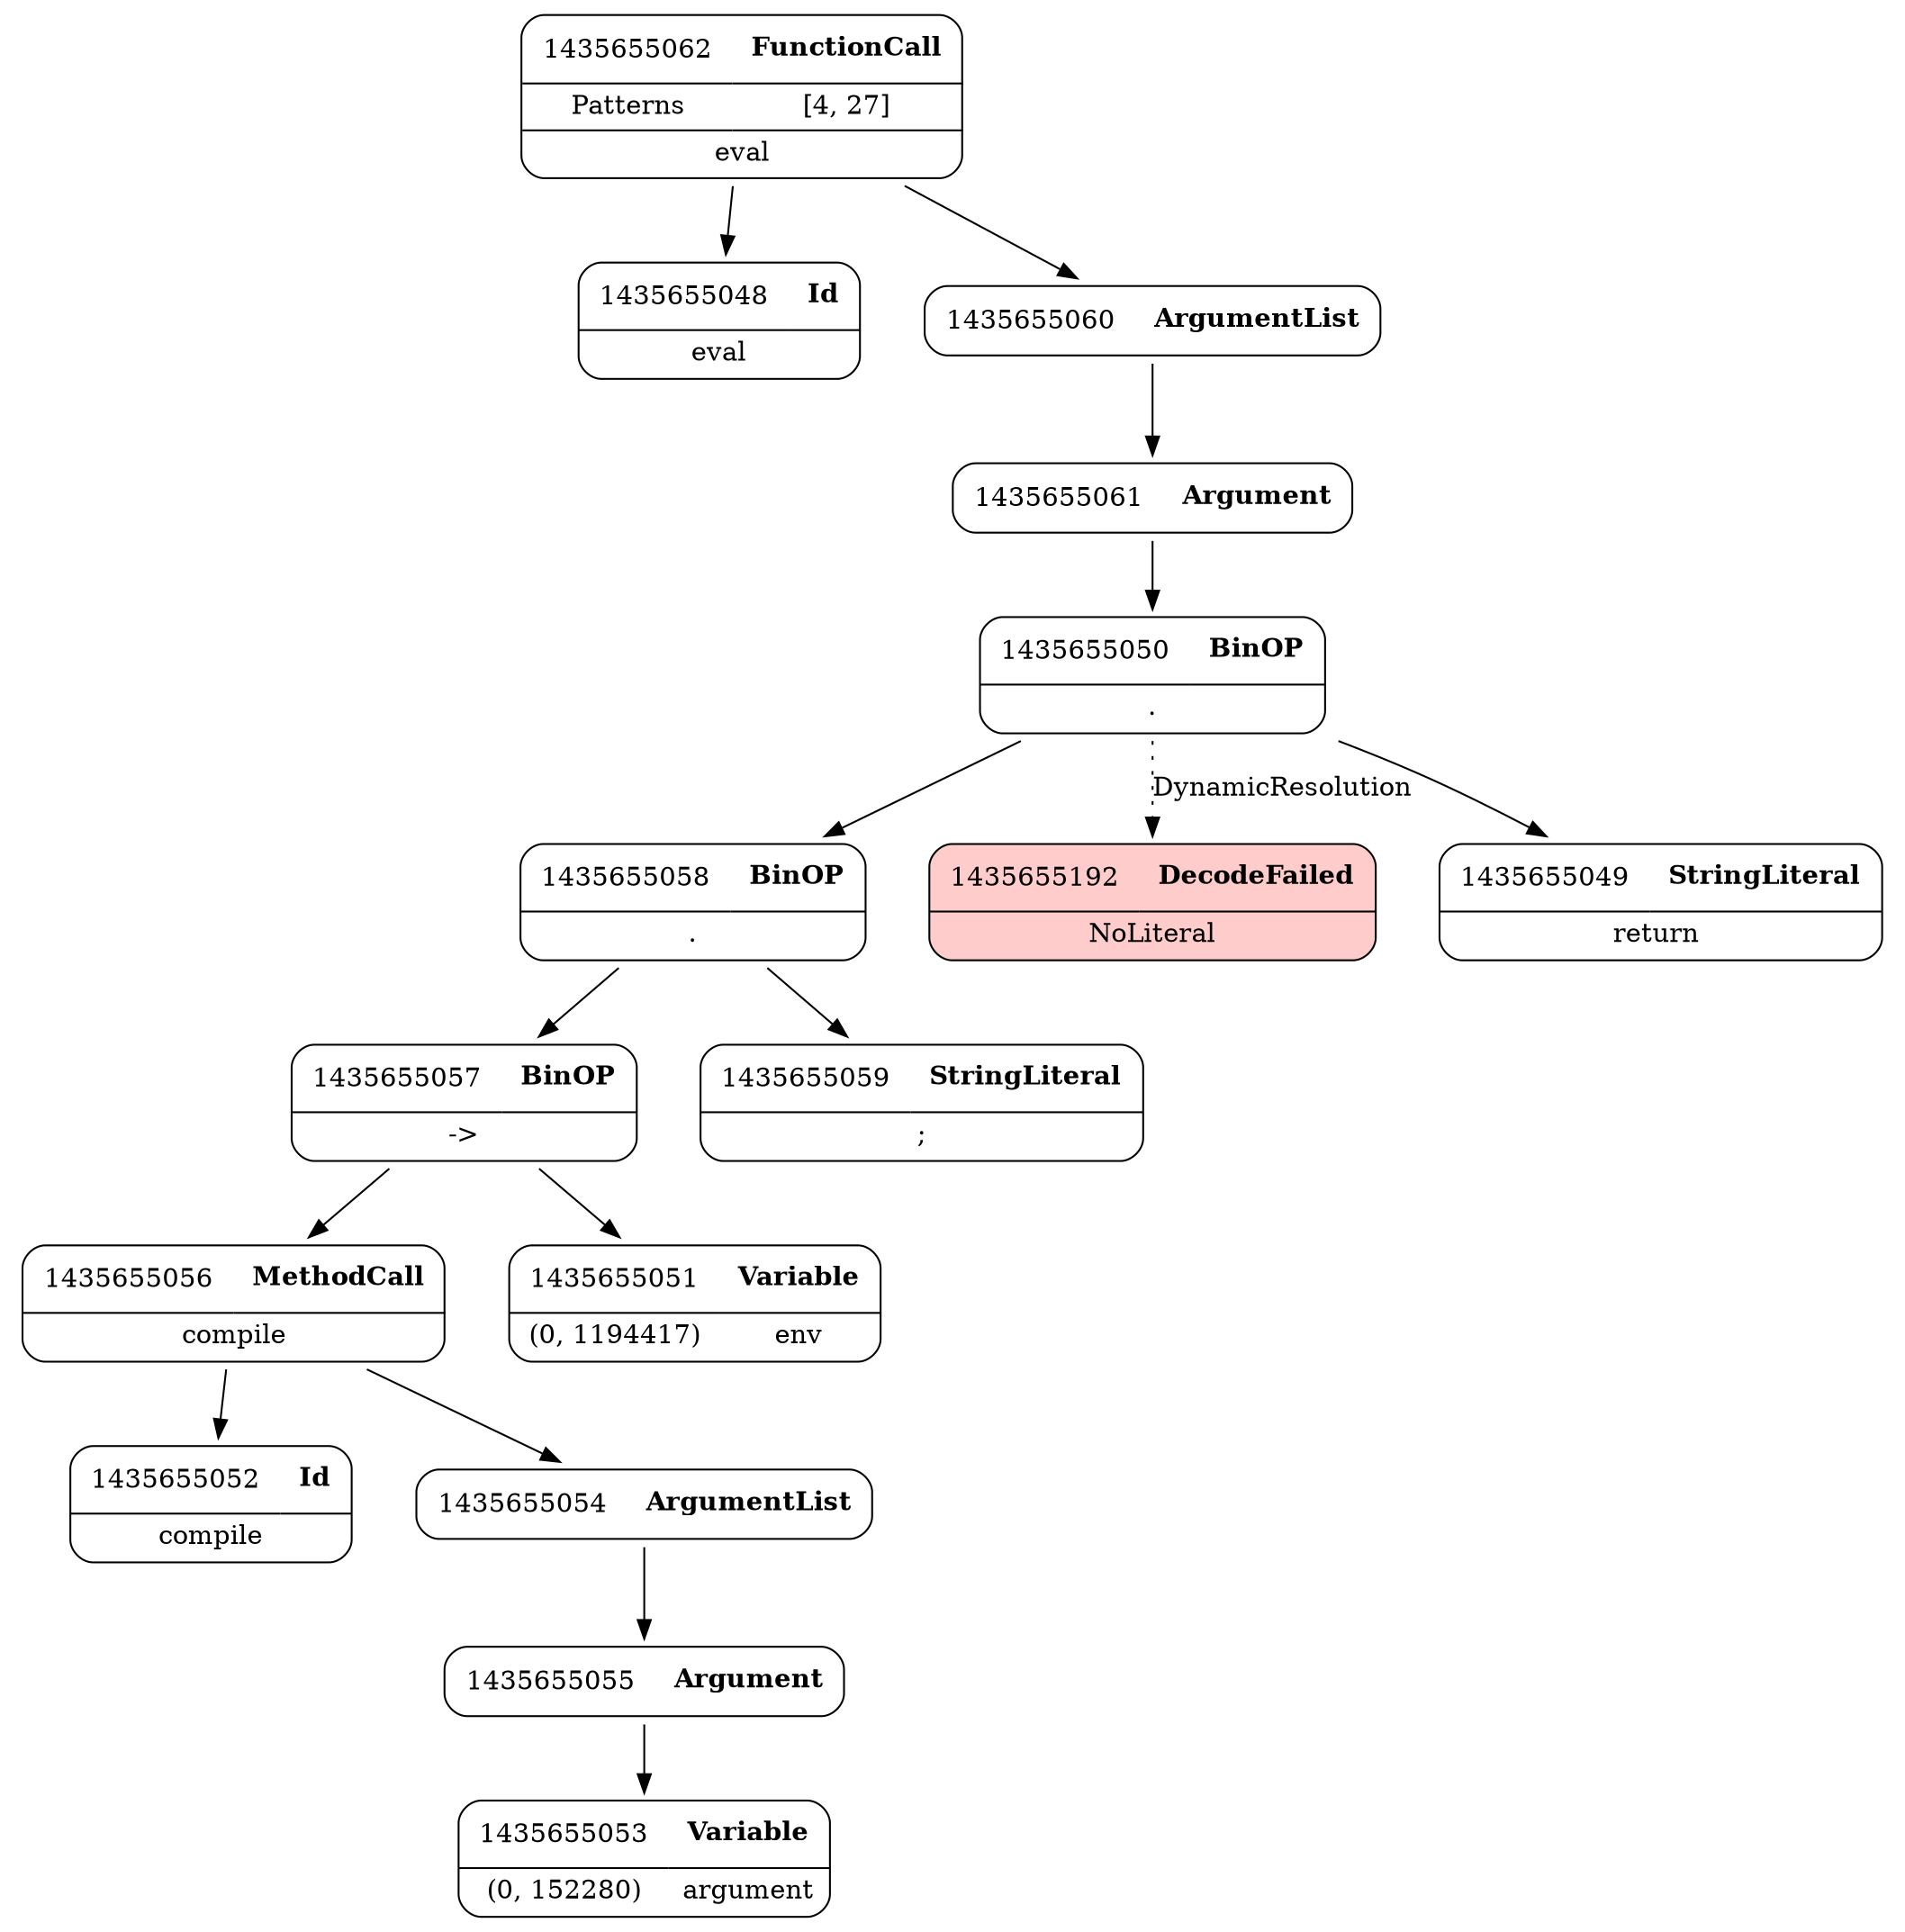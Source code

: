 digraph ast {
node [shape=none];
1435655058 [label=<<TABLE border='1' cellspacing='0' cellpadding='10' style='rounded' ><TR><TD border='0'>1435655058</TD><TD border='0'><B>BinOP</B></TD></TR><HR/><TR><TD border='0' cellpadding='5' colspan='2'>.</TD></TR></TABLE>>];
1435655058 -> 1435655057 [weight=2];
1435655058 -> 1435655059 [weight=2];
1435655059 [label=<<TABLE border='1' cellspacing='0' cellpadding='10' style='rounded' ><TR><TD border='0'>1435655059</TD><TD border='0'><B>StringLiteral</B></TD></TR><HR/><TR><TD border='0' cellpadding='5' colspan='2'>;</TD></TR></TABLE>>];
1435655056 [label=<<TABLE border='1' cellspacing='0' cellpadding='10' style='rounded' ><TR><TD border='0'>1435655056</TD><TD border='0'><B>MethodCall</B></TD></TR><HR/><TR><TD border='0' cellpadding='5' colspan='2'>compile</TD></TR></TABLE>>];
1435655056 -> 1435655052 [weight=2];
1435655056 -> 1435655054 [weight=2];
1435655057 [label=<<TABLE border='1' cellspacing='0' cellpadding='10' style='rounded' ><TR><TD border='0'>1435655057</TD><TD border='0'><B>BinOP</B></TD></TR><HR/><TR><TD border='0' cellpadding='5' colspan='2'>-&gt;</TD></TR></TABLE>>];
1435655057 -> 1435655051 [weight=2];
1435655057 -> 1435655056 [weight=2];
1435655062 [label=<<TABLE border='1' cellspacing='0' cellpadding='10' style='rounded' ><TR><TD border='0'>1435655062</TD><TD border='0'><B>FunctionCall</B></TD></TR><HR/><TR><TD border='0' cellpadding='5'>Patterns</TD><TD border='0' cellpadding='5'>[4, 27]</TD></TR><HR/><TR><TD border='0' cellpadding='5' colspan='2'>eval</TD></TR></TABLE>>];
1435655062 -> 1435655048 [weight=2];
1435655062 -> 1435655060 [weight=2];
1435655060 [label=<<TABLE border='1' cellspacing='0' cellpadding='10' style='rounded' ><TR><TD border='0'>1435655060</TD><TD border='0'><B>ArgumentList</B></TD></TR></TABLE>>];
1435655060 -> 1435655061 [weight=2];
1435655061 [label=<<TABLE border='1' cellspacing='0' cellpadding='10' style='rounded' ><TR><TD border='0'>1435655061</TD><TD border='0'><B>Argument</B></TD></TR></TABLE>>];
1435655061 -> 1435655050 [weight=2];
1435655192 [label=<<TABLE border='1' cellspacing='0' cellpadding='10' style='rounded' bgcolor='#FFCCCC' ><TR><TD border='0'>1435655192</TD><TD border='0'><B>DecodeFailed</B></TD></TR><HR/><TR><TD border='0' cellpadding='5' colspan='2'>NoLiteral</TD></TR></TABLE>>];
1435655050 [label=<<TABLE border='1' cellspacing='0' cellpadding='10' style='rounded' ><TR><TD border='0'>1435655050</TD><TD border='0'><B>BinOP</B></TD></TR><HR/><TR><TD border='0' cellpadding='5' colspan='2'>.</TD></TR></TABLE>>];
1435655050 -> 1435655049 [weight=2];
1435655050 -> 1435655058 [weight=2];
1435655050 -> 1435655192 [style=dotted,label=DynamicResolution];
1435655051 [label=<<TABLE border='1' cellspacing='0' cellpadding='10' style='rounded' ><TR><TD border='0'>1435655051</TD><TD border='0'><B>Variable</B></TD></TR><HR/><TR><TD border='0' cellpadding='5'>(0, 1194417)</TD><TD border='0' cellpadding='5'>env</TD></TR></TABLE>>];
1435655048 [label=<<TABLE border='1' cellspacing='0' cellpadding='10' style='rounded' ><TR><TD border='0'>1435655048</TD><TD border='0'><B>Id</B></TD></TR><HR/><TR><TD border='0' cellpadding='5' colspan='2'>eval</TD></TR></TABLE>>];
1435655049 [label=<<TABLE border='1' cellspacing='0' cellpadding='10' style='rounded' ><TR><TD border='0'>1435655049</TD><TD border='0'><B>StringLiteral</B></TD></TR><HR/><TR><TD border='0' cellpadding='5' colspan='2'>return </TD></TR></TABLE>>];
1435655054 [label=<<TABLE border='1' cellspacing='0' cellpadding='10' style='rounded' ><TR><TD border='0'>1435655054</TD><TD border='0'><B>ArgumentList</B></TD></TR></TABLE>>];
1435655054 -> 1435655055 [weight=2];
1435655055 [label=<<TABLE border='1' cellspacing='0' cellpadding='10' style='rounded' ><TR><TD border='0'>1435655055</TD><TD border='0'><B>Argument</B></TD></TR></TABLE>>];
1435655055 -> 1435655053 [weight=2];
1435655052 [label=<<TABLE border='1' cellspacing='0' cellpadding='10' style='rounded' ><TR><TD border='0'>1435655052</TD><TD border='0'><B>Id</B></TD></TR><HR/><TR><TD border='0' cellpadding='5' colspan='2'>compile</TD></TR></TABLE>>];
1435655053 [label=<<TABLE border='1' cellspacing='0' cellpadding='10' style='rounded' ><TR><TD border='0'>1435655053</TD><TD border='0'><B>Variable</B></TD></TR><HR/><TR><TD border='0' cellpadding='5'>(0, 152280)</TD><TD border='0' cellpadding='5'>argument</TD></TR></TABLE>>];
}
